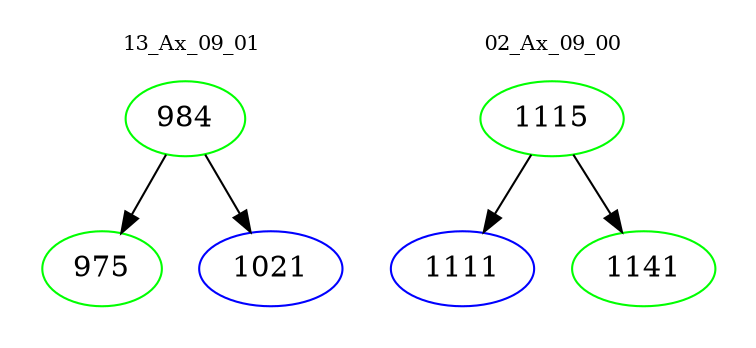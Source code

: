 digraph{
subgraph cluster_0 {
color = white
label = "13_Ax_09_01";
fontsize=10;
T0_984 [label="984", color="green"]
T0_984 -> T0_975 [color="black"]
T0_975 [label="975", color="green"]
T0_984 -> T0_1021 [color="black"]
T0_1021 [label="1021", color="blue"]
}
subgraph cluster_1 {
color = white
label = "02_Ax_09_00";
fontsize=10;
T1_1115 [label="1115", color="green"]
T1_1115 -> T1_1111 [color="black"]
T1_1111 [label="1111", color="blue"]
T1_1115 -> T1_1141 [color="black"]
T1_1141 [label="1141", color="green"]
}
}
